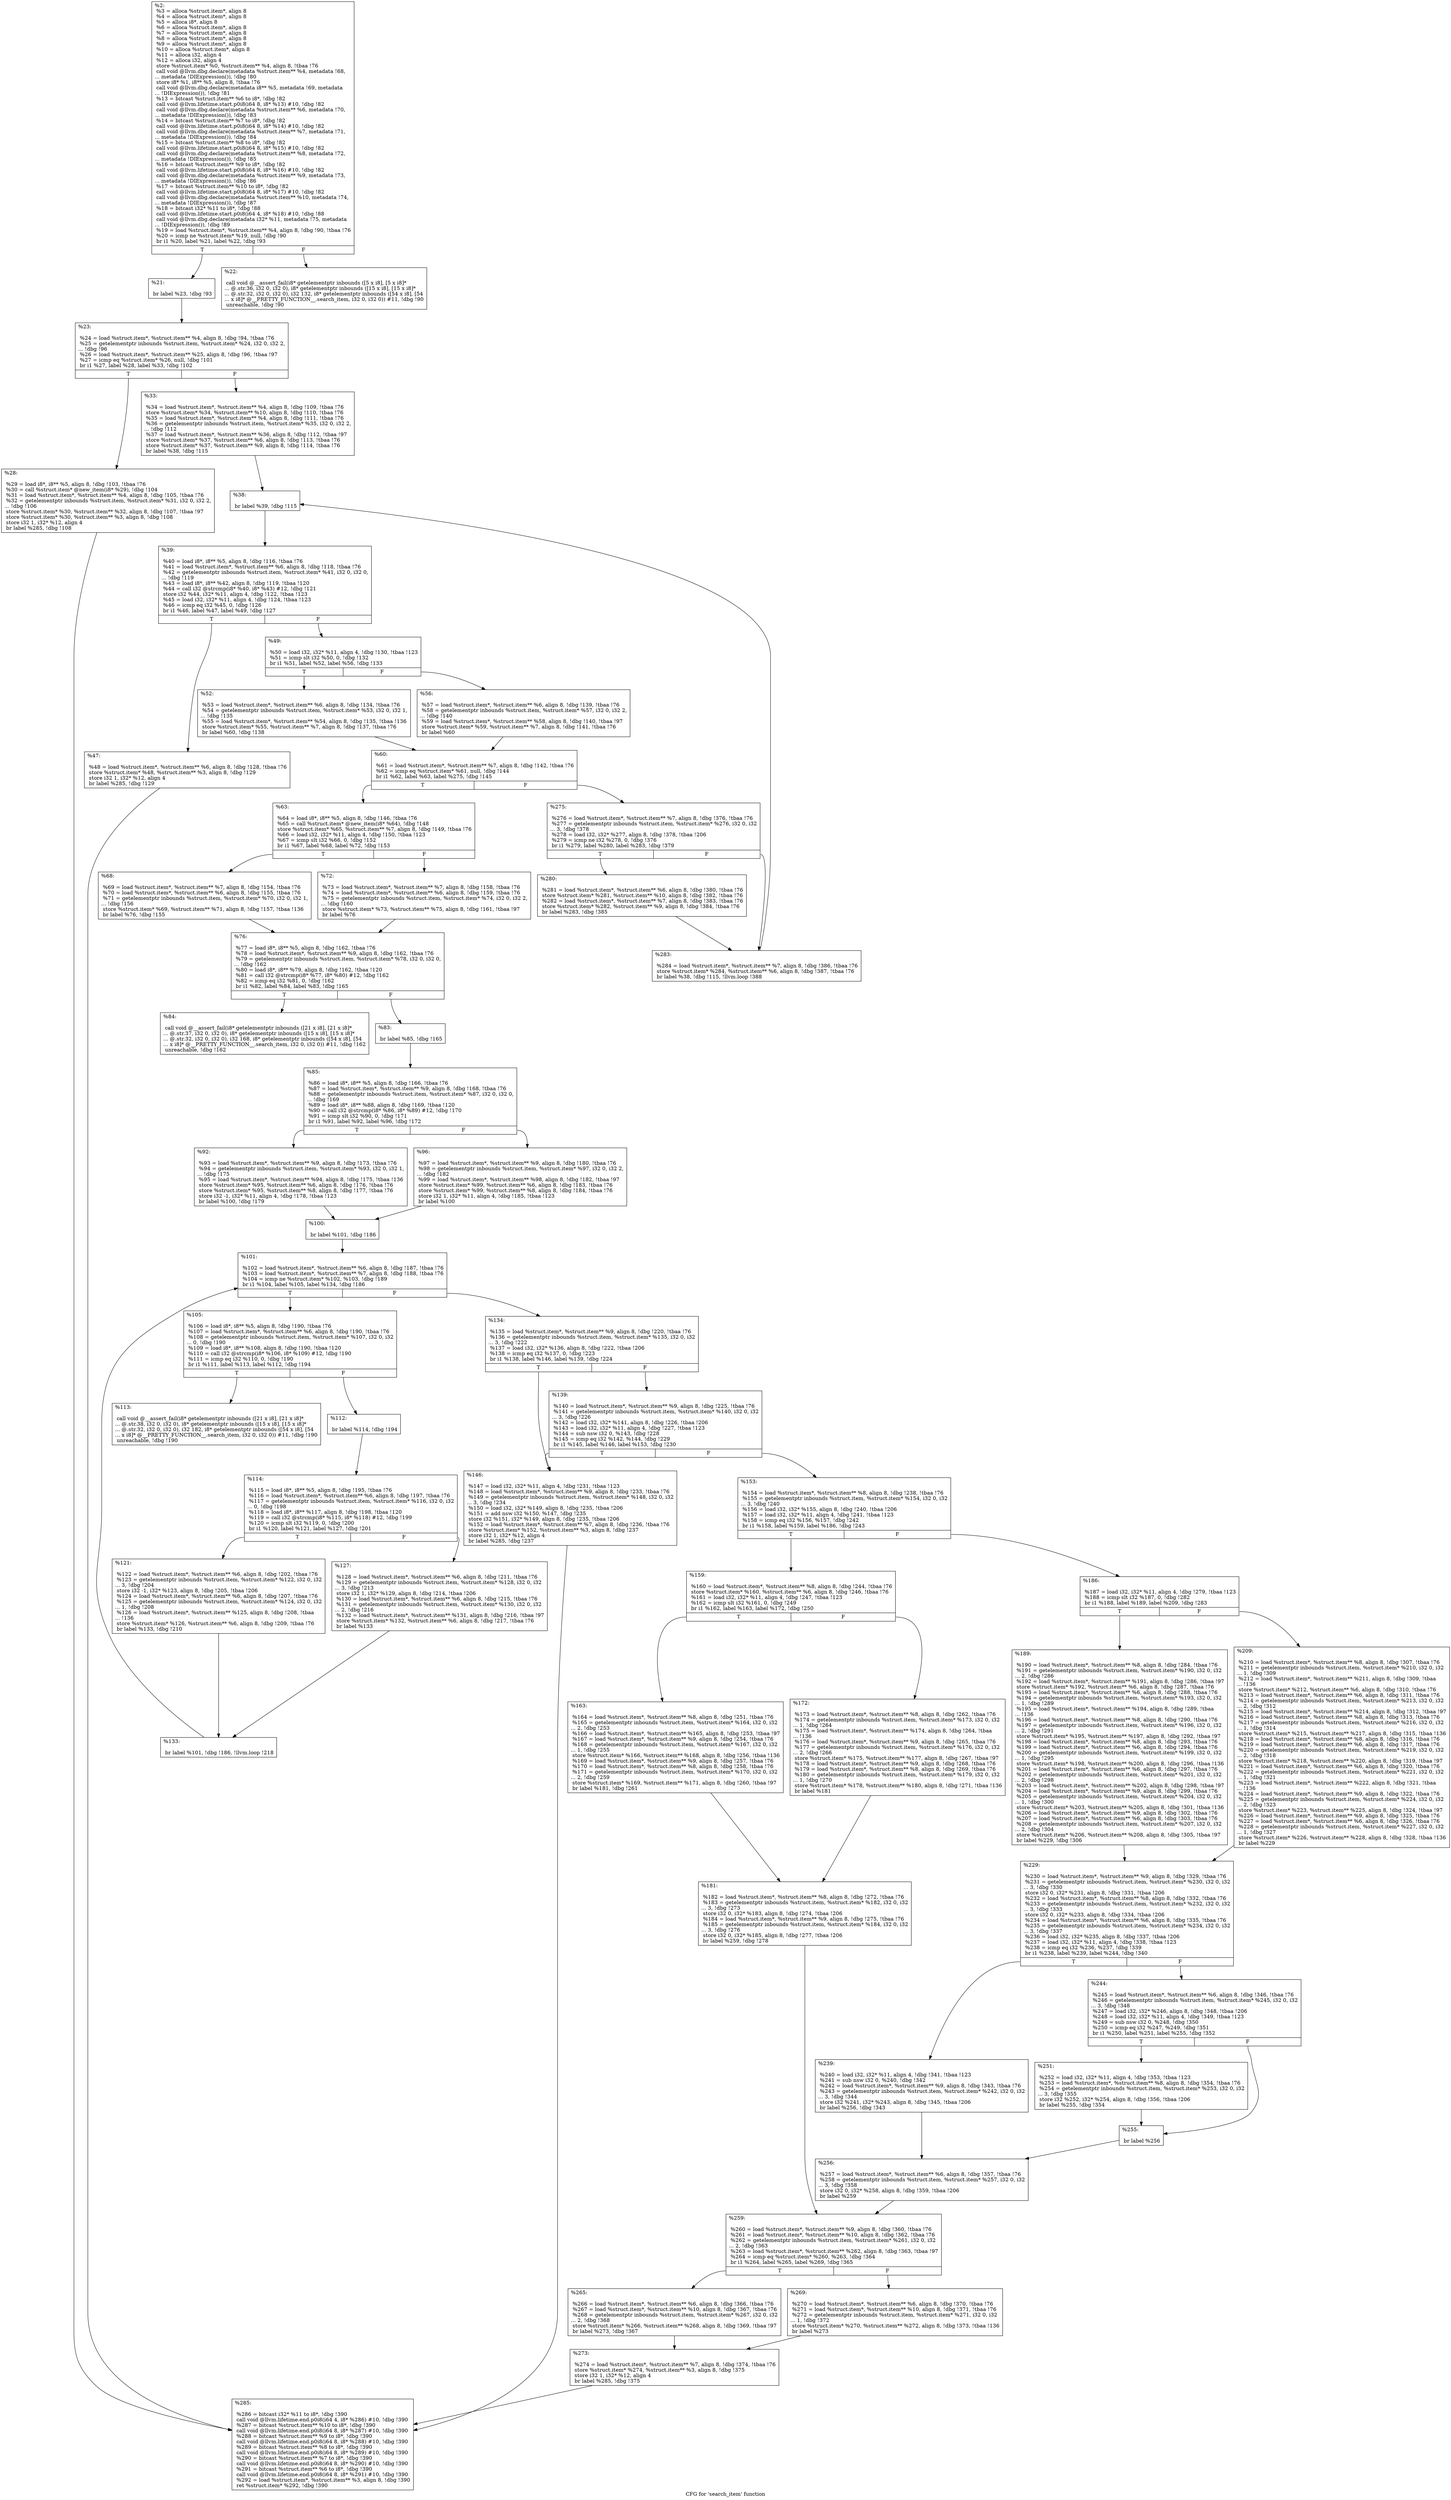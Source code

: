 digraph "CFG for 'search_item' function" {
	label="CFG for 'search_item' function";

	Node0x2848420 [shape=record,label="{%2:\l  %3 = alloca %struct.item*, align 8\l  %4 = alloca %struct.item*, align 8\l  %5 = alloca i8*, align 8\l  %6 = alloca %struct.item*, align 8\l  %7 = alloca %struct.item*, align 8\l  %8 = alloca %struct.item*, align 8\l  %9 = alloca %struct.item*, align 8\l  %10 = alloca %struct.item*, align 8\l  %11 = alloca i32, align 4\l  %12 = alloca i32, align 4\l  store %struct.item* %0, %struct.item** %4, align 8, !tbaa !76\l  call void @llvm.dbg.declare(metadata %struct.item** %4, metadata !68,\l... metadata !DIExpression()), !dbg !80\l  store i8* %1, i8** %5, align 8, !tbaa !76\l  call void @llvm.dbg.declare(metadata i8** %5, metadata !69, metadata\l... !DIExpression()), !dbg !81\l  %13 = bitcast %struct.item** %6 to i8*, !dbg !82\l  call void @llvm.lifetime.start.p0i8(i64 8, i8* %13) #10, !dbg !82\l  call void @llvm.dbg.declare(metadata %struct.item** %6, metadata !70,\l... metadata !DIExpression()), !dbg !83\l  %14 = bitcast %struct.item** %7 to i8*, !dbg !82\l  call void @llvm.lifetime.start.p0i8(i64 8, i8* %14) #10, !dbg !82\l  call void @llvm.dbg.declare(metadata %struct.item** %7, metadata !71,\l... metadata !DIExpression()), !dbg !84\l  %15 = bitcast %struct.item** %8 to i8*, !dbg !82\l  call void @llvm.lifetime.start.p0i8(i64 8, i8* %15) #10, !dbg !82\l  call void @llvm.dbg.declare(metadata %struct.item** %8, metadata !72,\l... metadata !DIExpression()), !dbg !85\l  %16 = bitcast %struct.item** %9 to i8*, !dbg !82\l  call void @llvm.lifetime.start.p0i8(i64 8, i8* %16) #10, !dbg !82\l  call void @llvm.dbg.declare(metadata %struct.item** %9, metadata !73,\l... metadata !DIExpression()), !dbg !86\l  %17 = bitcast %struct.item** %10 to i8*, !dbg !82\l  call void @llvm.lifetime.start.p0i8(i64 8, i8* %17) #10, !dbg !82\l  call void @llvm.dbg.declare(metadata %struct.item** %10, metadata !74,\l... metadata !DIExpression()), !dbg !87\l  %18 = bitcast i32* %11 to i8*, !dbg !88\l  call void @llvm.lifetime.start.p0i8(i64 4, i8* %18) #10, !dbg !88\l  call void @llvm.dbg.declare(metadata i32* %11, metadata !75, metadata\l... !DIExpression()), !dbg !89\l  %19 = load %struct.item*, %struct.item** %4, align 8, !dbg !90, !tbaa !76\l  %20 = icmp ne %struct.item* %19, null, !dbg !90\l  br i1 %20, label %21, label %22, !dbg !93\l|{<s0>T|<s1>F}}"];
	Node0x2848420:s0 -> Node0x28486a0;
	Node0x2848420:s1 -> Node0x28486f0;
	Node0x28486a0 [shape=record,label="{%21:\l\l  br label %23, !dbg !93\l}"];
	Node0x28486a0 -> Node0x2848740;
	Node0x28486f0 [shape=record,label="{%22:\l\l  call void @__assert_fail(i8* getelementptr inbounds ([5 x i8], [5 x i8]*\l... @.str.36, i32 0, i32 0), i8* getelementptr inbounds ([15 x i8], [15 x i8]*\l... @.str.32, i32 0, i32 0), i32 132, i8* getelementptr inbounds ([54 x i8], [54\l... x i8]* @__PRETTY_FUNCTION__.search_item, i32 0, i32 0)) #11, !dbg !90\l  unreachable, !dbg !90\l}"];
	Node0x2848740 [shape=record,label="{%23:\l\l  %24 = load %struct.item*, %struct.item** %4, align 8, !dbg !94, !tbaa !76\l  %25 = getelementptr inbounds %struct.item, %struct.item* %24, i32 0, i32 2,\l... !dbg !96\l  %26 = load %struct.item*, %struct.item** %25, align 8, !dbg !96, !tbaa !97\l  %27 = icmp eq %struct.item* %26, null, !dbg !101\l  br i1 %27, label %28, label %33, !dbg !102\l|{<s0>T|<s1>F}}"];
	Node0x2848740:s0 -> Node0x2848790;
	Node0x2848740:s1 -> Node0x28487e0;
	Node0x2848790 [shape=record,label="{%28:\l\l  %29 = load i8*, i8** %5, align 8, !dbg !103, !tbaa !76\l  %30 = call %struct.item* @new_item(i8* %29), !dbg !104\l  %31 = load %struct.item*, %struct.item** %4, align 8, !dbg !105, !tbaa !76\l  %32 = getelementptr inbounds %struct.item, %struct.item* %31, i32 0, i32 2,\l... !dbg !106\l  store %struct.item* %30, %struct.item** %32, align 8, !dbg !107, !tbaa !97\l  store %struct.item* %30, %struct.item** %3, align 8, !dbg !108\l  store i32 1, i32* %12, align 4\l  br label %285, !dbg !108\l}"];
	Node0x2848790 -> Node0x2849780;
	Node0x28487e0 [shape=record,label="{%33:\l\l  %34 = load %struct.item*, %struct.item** %4, align 8, !dbg !109, !tbaa !76\l  store %struct.item* %34, %struct.item** %10, align 8, !dbg !110, !tbaa !76\l  %35 = load %struct.item*, %struct.item** %4, align 8, !dbg !111, !tbaa !76\l  %36 = getelementptr inbounds %struct.item, %struct.item* %35, i32 0, i32 2,\l... !dbg !112\l  %37 = load %struct.item*, %struct.item** %36, align 8, !dbg !112, !tbaa !97\l  store %struct.item* %37, %struct.item** %6, align 8, !dbg !113, !tbaa !76\l  store %struct.item* %37, %struct.item** %9, align 8, !dbg !114, !tbaa !76\l  br label %38, !dbg !115\l}"];
	Node0x28487e0 -> Node0x2848830;
	Node0x2848830 [shape=record,label="{%38:\l\l  br label %39, !dbg !115\l}"];
	Node0x2848830 -> Node0x2848880;
	Node0x2848880 [shape=record,label="{%39:\l\l  %40 = load i8*, i8** %5, align 8, !dbg !116, !tbaa !76\l  %41 = load %struct.item*, %struct.item** %6, align 8, !dbg !118, !tbaa !76\l  %42 = getelementptr inbounds %struct.item, %struct.item* %41, i32 0, i32 0,\l... !dbg !119\l  %43 = load i8*, i8** %42, align 8, !dbg !119, !tbaa !120\l  %44 = call i32 @strcmp(i8* %40, i8* %43) #12, !dbg !121\l  store i32 %44, i32* %11, align 4, !dbg !122, !tbaa !123\l  %45 = load i32, i32* %11, align 4, !dbg !124, !tbaa !123\l  %46 = icmp eq i32 %45, 0, !dbg !126\l  br i1 %46, label %47, label %49, !dbg !127\l|{<s0>T|<s1>F}}"];
	Node0x2848880:s0 -> Node0x28488d0;
	Node0x2848880:s1 -> Node0x2848920;
	Node0x28488d0 [shape=record,label="{%47:\l\l  %48 = load %struct.item*, %struct.item** %6, align 8, !dbg !128, !tbaa !76\l  store %struct.item* %48, %struct.item** %3, align 8, !dbg !129\l  store i32 1, i32* %12, align 4\l  br label %285, !dbg !129\l}"];
	Node0x28488d0 -> Node0x2849780;
	Node0x2848920 [shape=record,label="{%49:\l\l  %50 = load i32, i32* %11, align 4, !dbg !130, !tbaa !123\l  %51 = icmp slt i32 %50, 0, !dbg !132\l  br i1 %51, label %52, label %56, !dbg !133\l|{<s0>T|<s1>F}}"];
	Node0x2848920:s0 -> Node0x2848970;
	Node0x2848920:s1 -> Node0x28489c0;
	Node0x2848970 [shape=record,label="{%52:\l\l  %53 = load %struct.item*, %struct.item** %6, align 8, !dbg !134, !tbaa !76\l  %54 = getelementptr inbounds %struct.item, %struct.item* %53, i32 0, i32 1,\l... !dbg !135\l  %55 = load %struct.item*, %struct.item** %54, align 8, !dbg !135, !tbaa !136\l  store %struct.item* %55, %struct.item** %7, align 8, !dbg !137, !tbaa !76\l  br label %60, !dbg !138\l}"];
	Node0x2848970 -> Node0x2848a10;
	Node0x28489c0 [shape=record,label="{%56:\l\l  %57 = load %struct.item*, %struct.item** %6, align 8, !dbg !139, !tbaa !76\l  %58 = getelementptr inbounds %struct.item, %struct.item* %57, i32 0, i32 2,\l... !dbg !140\l  %59 = load %struct.item*, %struct.item** %58, align 8, !dbg !140, !tbaa !97\l  store %struct.item* %59, %struct.item** %7, align 8, !dbg !141, !tbaa !76\l  br label %60\l}"];
	Node0x28489c0 -> Node0x2848a10;
	Node0x2848a10 [shape=record,label="{%60:\l\l  %61 = load %struct.item*, %struct.item** %7, align 8, !dbg !142, !tbaa !76\l  %62 = icmp eq %struct.item* %61, null, !dbg !144\l  br i1 %62, label %63, label %275, !dbg !145\l|{<s0>T|<s1>F}}"];
	Node0x2848a10:s0 -> Node0x2848a60;
	Node0x2848a10:s1 -> Node0x2849690;
	Node0x2848a60 [shape=record,label="{%63:\l\l  %64 = load i8*, i8** %5, align 8, !dbg !146, !tbaa !76\l  %65 = call %struct.item* @new_item(i8* %64), !dbg !148\l  store %struct.item* %65, %struct.item** %7, align 8, !dbg !149, !tbaa !76\l  %66 = load i32, i32* %11, align 4, !dbg !150, !tbaa !123\l  %67 = icmp slt i32 %66, 0, !dbg !152\l  br i1 %67, label %68, label %72, !dbg !153\l|{<s0>T|<s1>F}}"];
	Node0x2848a60:s0 -> Node0x2848ab0;
	Node0x2848a60:s1 -> Node0x2848b00;
	Node0x2848ab0 [shape=record,label="{%68:\l\l  %69 = load %struct.item*, %struct.item** %7, align 8, !dbg !154, !tbaa !76\l  %70 = load %struct.item*, %struct.item** %6, align 8, !dbg !155, !tbaa !76\l  %71 = getelementptr inbounds %struct.item, %struct.item* %70, i32 0, i32 1,\l... !dbg !156\l  store %struct.item* %69, %struct.item** %71, align 8, !dbg !157, !tbaa !136\l  br label %76, !dbg !155\l}"];
	Node0x2848ab0 -> Node0x2848b50;
	Node0x2848b00 [shape=record,label="{%72:\l\l  %73 = load %struct.item*, %struct.item** %7, align 8, !dbg !158, !tbaa !76\l  %74 = load %struct.item*, %struct.item** %6, align 8, !dbg !159, !tbaa !76\l  %75 = getelementptr inbounds %struct.item, %struct.item* %74, i32 0, i32 2,\l... !dbg !160\l  store %struct.item* %73, %struct.item** %75, align 8, !dbg !161, !tbaa !97\l  br label %76\l}"];
	Node0x2848b00 -> Node0x2848b50;
	Node0x2848b50 [shape=record,label="{%76:\l\l  %77 = load i8*, i8** %5, align 8, !dbg !162, !tbaa !76\l  %78 = load %struct.item*, %struct.item** %9, align 8, !dbg !162, !tbaa !76\l  %79 = getelementptr inbounds %struct.item, %struct.item* %78, i32 0, i32 0,\l... !dbg !162\l  %80 = load i8*, i8** %79, align 8, !dbg !162, !tbaa !120\l  %81 = call i32 @strcmp(i8* %77, i8* %80) #12, !dbg !162\l  %82 = icmp eq i32 %81, 0, !dbg !162\l  br i1 %82, label %84, label %83, !dbg !165\l|{<s0>T|<s1>F}}"];
	Node0x2848b50:s0 -> Node0x2848bf0;
	Node0x2848b50:s1 -> Node0x2848ba0;
	Node0x2848ba0 [shape=record,label="{%83:\l\l  br label %85, !dbg !165\l}"];
	Node0x2848ba0 -> Node0x2848c40;
	Node0x2848bf0 [shape=record,label="{%84:\l\l  call void @__assert_fail(i8* getelementptr inbounds ([21 x i8], [21 x i8]*\l... @.str.37, i32 0, i32 0), i8* getelementptr inbounds ([15 x i8], [15 x i8]*\l... @.str.32, i32 0, i32 0), i32 168, i8* getelementptr inbounds ([54 x i8], [54\l... x i8]* @__PRETTY_FUNCTION__.search_item, i32 0, i32 0)) #11, !dbg !162\l  unreachable, !dbg !162\l}"];
	Node0x2848c40 [shape=record,label="{%85:\l\l  %86 = load i8*, i8** %5, align 8, !dbg !166, !tbaa !76\l  %87 = load %struct.item*, %struct.item** %9, align 8, !dbg !168, !tbaa !76\l  %88 = getelementptr inbounds %struct.item, %struct.item* %87, i32 0, i32 0,\l... !dbg !169\l  %89 = load i8*, i8** %88, align 8, !dbg !169, !tbaa !120\l  %90 = call i32 @strcmp(i8* %86, i8* %89) #12, !dbg !170\l  %91 = icmp slt i32 %90, 0, !dbg !171\l  br i1 %91, label %92, label %96, !dbg !172\l|{<s0>T|<s1>F}}"];
	Node0x2848c40:s0 -> Node0x2848c90;
	Node0x2848c40:s1 -> Node0x2848ce0;
	Node0x2848c90 [shape=record,label="{%92:\l\l  %93 = load %struct.item*, %struct.item** %9, align 8, !dbg !173, !tbaa !76\l  %94 = getelementptr inbounds %struct.item, %struct.item* %93, i32 0, i32 1,\l... !dbg !175\l  %95 = load %struct.item*, %struct.item** %94, align 8, !dbg !175, !tbaa !136\l  store %struct.item* %95, %struct.item** %6, align 8, !dbg !176, !tbaa !76\l  store %struct.item* %95, %struct.item** %8, align 8, !dbg !177, !tbaa !76\l  store i32 -1, i32* %11, align 4, !dbg !178, !tbaa !123\l  br label %100, !dbg !179\l}"];
	Node0x2848c90 -> Node0x2848d30;
	Node0x2848ce0 [shape=record,label="{%96:\l\l  %97 = load %struct.item*, %struct.item** %9, align 8, !dbg !180, !tbaa !76\l  %98 = getelementptr inbounds %struct.item, %struct.item* %97, i32 0, i32 2,\l... !dbg !182\l  %99 = load %struct.item*, %struct.item** %98, align 8, !dbg !182, !tbaa !97\l  store %struct.item* %99, %struct.item** %6, align 8, !dbg !183, !tbaa !76\l  store %struct.item* %99, %struct.item** %8, align 8, !dbg !184, !tbaa !76\l  store i32 1, i32* %11, align 4, !dbg !185, !tbaa !123\l  br label %100\l}"];
	Node0x2848ce0 -> Node0x2848d30;
	Node0x2848d30 [shape=record,label="{%100:\l\l  br label %101, !dbg !186\l}"];
	Node0x2848d30 -> Node0x2848d80;
	Node0x2848d80 [shape=record,label="{%101:\l\l  %102 = load %struct.item*, %struct.item** %6, align 8, !dbg !187, !tbaa !76\l  %103 = load %struct.item*, %struct.item** %7, align 8, !dbg !188, !tbaa !76\l  %104 = icmp ne %struct.item* %102, %103, !dbg !189\l  br i1 %104, label %105, label %134, !dbg !186\l|{<s0>T|<s1>F}}"];
	Node0x2848d80:s0 -> Node0x2848dd0;
	Node0x2848d80:s1 -> Node0x2849000;
	Node0x2848dd0 [shape=record,label="{%105:\l\l  %106 = load i8*, i8** %5, align 8, !dbg !190, !tbaa !76\l  %107 = load %struct.item*, %struct.item** %6, align 8, !dbg !190, !tbaa !76\l  %108 = getelementptr inbounds %struct.item, %struct.item* %107, i32 0, i32\l... 0, !dbg !190\l  %109 = load i8*, i8** %108, align 8, !dbg !190, !tbaa !120\l  %110 = call i32 @strcmp(i8* %106, i8* %109) #12, !dbg !190\l  %111 = icmp eq i32 %110, 0, !dbg !190\l  br i1 %111, label %113, label %112, !dbg !194\l|{<s0>T|<s1>F}}"];
	Node0x2848dd0:s0 -> Node0x2848e70;
	Node0x2848dd0:s1 -> Node0x2848e20;
	Node0x2848e20 [shape=record,label="{%112:\l\l  br label %114, !dbg !194\l}"];
	Node0x2848e20 -> Node0x2848ec0;
	Node0x2848e70 [shape=record,label="{%113:\l\l  call void @__assert_fail(i8* getelementptr inbounds ([21 x i8], [21 x i8]*\l... @.str.38, i32 0, i32 0), i8* getelementptr inbounds ([15 x i8], [15 x i8]*\l... @.str.32, i32 0, i32 0), i32 182, i8* getelementptr inbounds ([54 x i8], [54\l... x i8]* @__PRETTY_FUNCTION__.search_item, i32 0, i32 0)) #11, !dbg !190\l  unreachable, !dbg !190\l}"];
	Node0x2848ec0 [shape=record,label="{%114:\l\l  %115 = load i8*, i8** %5, align 8, !dbg !195, !tbaa !76\l  %116 = load %struct.item*, %struct.item** %6, align 8, !dbg !197, !tbaa !76\l  %117 = getelementptr inbounds %struct.item, %struct.item* %116, i32 0, i32\l... 0, !dbg !198\l  %118 = load i8*, i8** %117, align 8, !dbg !198, !tbaa !120\l  %119 = call i32 @strcmp(i8* %115, i8* %118) #12, !dbg !199\l  %120 = icmp slt i32 %119, 0, !dbg !200\l  br i1 %120, label %121, label %127, !dbg !201\l|{<s0>T|<s1>F}}"];
	Node0x2848ec0:s0 -> Node0x2848f10;
	Node0x2848ec0:s1 -> Node0x2848f60;
	Node0x2848f10 [shape=record,label="{%121:\l\l  %122 = load %struct.item*, %struct.item** %6, align 8, !dbg !202, !tbaa !76\l  %123 = getelementptr inbounds %struct.item, %struct.item* %122, i32 0, i32\l... 3, !dbg !204\l  store i32 -1, i32* %123, align 8, !dbg !205, !tbaa !206\l  %124 = load %struct.item*, %struct.item** %6, align 8, !dbg !207, !tbaa !76\l  %125 = getelementptr inbounds %struct.item, %struct.item* %124, i32 0, i32\l... 1, !dbg !208\l  %126 = load %struct.item*, %struct.item** %125, align 8, !dbg !208, !tbaa\l... !136\l  store %struct.item* %126, %struct.item** %6, align 8, !dbg !209, !tbaa !76\l  br label %133, !dbg !210\l}"];
	Node0x2848f10 -> Node0x2848fb0;
	Node0x2848f60 [shape=record,label="{%127:\l\l  %128 = load %struct.item*, %struct.item** %6, align 8, !dbg !211, !tbaa !76\l  %129 = getelementptr inbounds %struct.item, %struct.item* %128, i32 0, i32\l... 3, !dbg !213\l  store i32 1, i32* %129, align 8, !dbg !214, !tbaa !206\l  %130 = load %struct.item*, %struct.item** %6, align 8, !dbg !215, !tbaa !76\l  %131 = getelementptr inbounds %struct.item, %struct.item* %130, i32 0, i32\l... 2, !dbg !216\l  %132 = load %struct.item*, %struct.item** %131, align 8, !dbg !216, !tbaa !97\l  store %struct.item* %132, %struct.item** %6, align 8, !dbg !217, !tbaa !76\l  br label %133\l}"];
	Node0x2848f60 -> Node0x2848fb0;
	Node0x2848fb0 [shape=record,label="{%133:\l\l  br label %101, !dbg !186, !llvm.loop !218\l}"];
	Node0x2848fb0 -> Node0x2848d80;
	Node0x2849000 [shape=record,label="{%134:\l\l  %135 = load %struct.item*, %struct.item** %9, align 8, !dbg !220, !tbaa !76\l  %136 = getelementptr inbounds %struct.item, %struct.item* %135, i32 0, i32\l... 3, !dbg !222\l  %137 = load i32, i32* %136, align 8, !dbg !222, !tbaa !206\l  %138 = icmp eq i32 %137, 0, !dbg !223\l  br i1 %138, label %146, label %139, !dbg !224\l|{<s0>T|<s1>F}}"];
	Node0x2849000:s0 -> Node0x28490a0;
	Node0x2849000:s1 -> Node0x2849050;
	Node0x2849050 [shape=record,label="{%139:\l\l  %140 = load %struct.item*, %struct.item** %9, align 8, !dbg !225, !tbaa !76\l  %141 = getelementptr inbounds %struct.item, %struct.item* %140, i32 0, i32\l... 3, !dbg !226\l  %142 = load i32, i32* %141, align 8, !dbg !226, !tbaa !206\l  %143 = load i32, i32* %11, align 4, !dbg !227, !tbaa !123\l  %144 = sub nsw i32 0, %143, !dbg !228\l  %145 = icmp eq i32 %142, %144, !dbg !229\l  br i1 %145, label %146, label %153, !dbg !230\l|{<s0>T|<s1>F}}"];
	Node0x2849050:s0 -> Node0x28490a0;
	Node0x2849050:s1 -> Node0x28490f0;
	Node0x28490a0 [shape=record,label="{%146:\l\l  %147 = load i32, i32* %11, align 4, !dbg !231, !tbaa !123\l  %148 = load %struct.item*, %struct.item** %9, align 8, !dbg !233, !tbaa !76\l  %149 = getelementptr inbounds %struct.item, %struct.item* %148, i32 0, i32\l... 3, !dbg !234\l  %150 = load i32, i32* %149, align 8, !dbg !235, !tbaa !206\l  %151 = add nsw i32 %150, %147, !dbg !235\l  store i32 %151, i32* %149, align 8, !dbg !235, !tbaa !206\l  %152 = load %struct.item*, %struct.item** %7, align 8, !dbg !236, !tbaa !76\l  store %struct.item* %152, %struct.item** %3, align 8, !dbg !237\l  store i32 1, i32* %12, align 4\l  br label %285, !dbg !237\l}"];
	Node0x28490a0 -> Node0x2849780;
	Node0x28490f0 [shape=record,label="{%153:\l\l  %154 = load %struct.item*, %struct.item** %8, align 8, !dbg !238, !tbaa !76\l  %155 = getelementptr inbounds %struct.item, %struct.item* %154, i32 0, i32\l... 3, !dbg !240\l  %156 = load i32, i32* %155, align 8, !dbg !240, !tbaa !206\l  %157 = load i32, i32* %11, align 4, !dbg !241, !tbaa !123\l  %158 = icmp eq i32 %156, %157, !dbg !242\l  br i1 %158, label %159, label %186, !dbg !243\l|{<s0>T|<s1>F}}"];
	Node0x28490f0:s0 -> Node0x2849140;
	Node0x28490f0:s1 -> Node0x2849280;
	Node0x2849140 [shape=record,label="{%159:\l\l  %160 = load %struct.item*, %struct.item** %8, align 8, !dbg !244, !tbaa !76\l  store %struct.item* %160, %struct.item** %6, align 8, !dbg !246, !tbaa !76\l  %161 = load i32, i32* %11, align 4, !dbg !247, !tbaa !123\l  %162 = icmp slt i32 %161, 0, !dbg !249\l  br i1 %162, label %163, label %172, !dbg !250\l|{<s0>T|<s1>F}}"];
	Node0x2849140:s0 -> Node0x2849190;
	Node0x2849140:s1 -> Node0x28491e0;
	Node0x2849190 [shape=record,label="{%163:\l\l  %164 = load %struct.item*, %struct.item** %8, align 8, !dbg !251, !tbaa !76\l  %165 = getelementptr inbounds %struct.item, %struct.item* %164, i32 0, i32\l... 2, !dbg !253\l  %166 = load %struct.item*, %struct.item** %165, align 8, !dbg !253, !tbaa !97\l  %167 = load %struct.item*, %struct.item** %9, align 8, !dbg !254, !tbaa !76\l  %168 = getelementptr inbounds %struct.item, %struct.item* %167, i32 0, i32\l... 1, !dbg !255\l  store %struct.item* %166, %struct.item** %168, align 8, !dbg !256, !tbaa !136\l  %169 = load %struct.item*, %struct.item** %9, align 8, !dbg !257, !tbaa !76\l  %170 = load %struct.item*, %struct.item** %8, align 8, !dbg !258, !tbaa !76\l  %171 = getelementptr inbounds %struct.item, %struct.item* %170, i32 0, i32\l... 2, !dbg !259\l  store %struct.item* %169, %struct.item** %171, align 8, !dbg !260, !tbaa !97\l  br label %181, !dbg !261\l}"];
	Node0x2849190 -> Node0x2849230;
	Node0x28491e0 [shape=record,label="{%172:\l\l  %173 = load %struct.item*, %struct.item** %8, align 8, !dbg !262, !tbaa !76\l  %174 = getelementptr inbounds %struct.item, %struct.item* %173, i32 0, i32\l... 1, !dbg !264\l  %175 = load %struct.item*, %struct.item** %174, align 8, !dbg !264, !tbaa\l... !136\l  %176 = load %struct.item*, %struct.item** %9, align 8, !dbg !265, !tbaa !76\l  %177 = getelementptr inbounds %struct.item, %struct.item* %176, i32 0, i32\l... 2, !dbg !266\l  store %struct.item* %175, %struct.item** %177, align 8, !dbg !267, !tbaa !97\l  %178 = load %struct.item*, %struct.item** %9, align 8, !dbg !268, !tbaa !76\l  %179 = load %struct.item*, %struct.item** %8, align 8, !dbg !269, !tbaa !76\l  %180 = getelementptr inbounds %struct.item, %struct.item* %179, i32 0, i32\l... 1, !dbg !270\l  store %struct.item* %178, %struct.item** %180, align 8, !dbg !271, !tbaa !136\l  br label %181\l}"];
	Node0x28491e0 -> Node0x2849230;
	Node0x2849230 [shape=record,label="{%181:\l\l  %182 = load %struct.item*, %struct.item** %8, align 8, !dbg !272, !tbaa !76\l  %183 = getelementptr inbounds %struct.item, %struct.item* %182, i32 0, i32\l... 3, !dbg !273\l  store i32 0, i32* %183, align 8, !dbg !274, !tbaa !206\l  %184 = load %struct.item*, %struct.item** %9, align 8, !dbg !275, !tbaa !76\l  %185 = getelementptr inbounds %struct.item, %struct.item* %184, i32 0, i32\l... 3, !dbg !276\l  store i32 0, i32* %185, align 8, !dbg !277, !tbaa !206\l  br label %259, !dbg !278\l}"];
	Node0x2849230 -> Node0x2849550;
	Node0x2849280 [shape=record,label="{%186:\l\l  %187 = load i32, i32* %11, align 4, !dbg !279, !tbaa !123\l  %188 = icmp slt i32 %187, 0, !dbg !282\l  br i1 %188, label %189, label %209, !dbg !283\l|{<s0>T|<s1>F}}"];
	Node0x2849280:s0 -> Node0x28492d0;
	Node0x2849280:s1 -> Node0x2849320;
	Node0x28492d0 [shape=record,label="{%189:\l\l  %190 = load %struct.item*, %struct.item** %8, align 8, !dbg !284, !tbaa !76\l  %191 = getelementptr inbounds %struct.item, %struct.item* %190, i32 0, i32\l... 2, !dbg !286\l  %192 = load %struct.item*, %struct.item** %191, align 8, !dbg !286, !tbaa !97\l  store %struct.item* %192, %struct.item** %6, align 8, !dbg !287, !tbaa !76\l  %193 = load %struct.item*, %struct.item** %6, align 8, !dbg !288, !tbaa !76\l  %194 = getelementptr inbounds %struct.item, %struct.item* %193, i32 0, i32\l... 1, !dbg !289\l  %195 = load %struct.item*, %struct.item** %194, align 8, !dbg !289, !tbaa\l... !136\l  %196 = load %struct.item*, %struct.item** %8, align 8, !dbg !290, !tbaa !76\l  %197 = getelementptr inbounds %struct.item, %struct.item* %196, i32 0, i32\l... 2, !dbg !291\l  store %struct.item* %195, %struct.item** %197, align 8, !dbg !292, !tbaa !97\l  %198 = load %struct.item*, %struct.item** %8, align 8, !dbg !293, !tbaa !76\l  %199 = load %struct.item*, %struct.item** %6, align 8, !dbg !294, !tbaa !76\l  %200 = getelementptr inbounds %struct.item, %struct.item* %199, i32 0, i32\l... 1, !dbg !295\l  store %struct.item* %198, %struct.item** %200, align 8, !dbg !296, !tbaa !136\l  %201 = load %struct.item*, %struct.item** %6, align 8, !dbg !297, !tbaa !76\l  %202 = getelementptr inbounds %struct.item, %struct.item* %201, i32 0, i32\l... 2, !dbg !298\l  %203 = load %struct.item*, %struct.item** %202, align 8, !dbg !298, !tbaa !97\l  %204 = load %struct.item*, %struct.item** %9, align 8, !dbg !299, !tbaa !76\l  %205 = getelementptr inbounds %struct.item, %struct.item* %204, i32 0, i32\l... 1, !dbg !300\l  store %struct.item* %203, %struct.item** %205, align 8, !dbg !301, !tbaa !136\l  %206 = load %struct.item*, %struct.item** %9, align 8, !dbg !302, !tbaa !76\l  %207 = load %struct.item*, %struct.item** %6, align 8, !dbg !303, !tbaa !76\l  %208 = getelementptr inbounds %struct.item, %struct.item* %207, i32 0, i32\l... 2, !dbg !304\l  store %struct.item* %206, %struct.item** %208, align 8, !dbg !305, !tbaa !97\l  br label %229, !dbg !306\l}"];
	Node0x28492d0 -> Node0x2849370;
	Node0x2849320 [shape=record,label="{%209:\l\l  %210 = load %struct.item*, %struct.item** %8, align 8, !dbg !307, !tbaa !76\l  %211 = getelementptr inbounds %struct.item, %struct.item* %210, i32 0, i32\l... 1, !dbg !309\l  %212 = load %struct.item*, %struct.item** %211, align 8, !dbg !309, !tbaa\l... !136\l  store %struct.item* %212, %struct.item** %6, align 8, !dbg !310, !tbaa !76\l  %213 = load %struct.item*, %struct.item** %6, align 8, !dbg !311, !tbaa !76\l  %214 = getelementptr inbounds %struct.item, %struct.item* %213, i32 0, i32\l... 2, !dbg !312\l  %215 = load %struct.item*, %struct.item** %214, align 8, !dbg !312, !tbaa !97\l  %216 = load %struct.item*, %struct.item** %8, align 8, !dbg !313, !tbaa !76\l  %217 = getelementptr inbounds %struct.item, %struct.item* %216, i32 0, i32\l... 1, !dbg !314\l  store %struct.item* %215, %struct.item** %217, align 8, !dbg !315, !tbaa !136\l  %218 = load %struct.item*, %struct.item** %8, align 8, !dbg !316, !tbaa !76\l  %219 = load %struct.item*, %struct.item** %6, align 8, !dbg !317, !tbaa !76\l  %220 = getelementptr inbounds %struct.item, %struct.item* %219, i32 0, i32\l... 2, !dbg !318\l  store %struct.item* %218, %struct.item** %220, align 8, !dbg !319, !tbaa !97\l  %221 = load %struct.item*, %struct.item** %6, align 8, !dbg !320, !tbaa !76\l  %222 = getelementptr inbounds %struct.item, %struct.item* %221, i32 0, i32\l... 1, !dbg !321\l  %223 = load %struct.item*, %struct.item** %222, align 8, !dbg !321, !tbaa\l... !136\l  %224 = load %struct.item*, %struct.item** %9, align 8, !dbg !322, !tbaa !76\l  %225 = getelementptr inbounds %struct.item, %struct.item* %224, i32 0, i32\l... 2, !dbg !323\l  store %struct.item* %223, %struct.item** %225, align 8, !dbg !324, !tbaa !97\l  %226 = load %struct.item*, %struct.item** %9, align 8, !dbg !325, !tbaa !76\l  %227 = load %struct.item*, %struct.item** %6, align 8, !dbg !326, !tbaa !76\l  %228 = getelementptr inbounds %struct.item, %struct.item* %227, i32 0, i32\l... 1, !dbg !327\l  store %struct.item* %226, %struct.item** %228, align 8, !dbg !328, !tbaa !136\l  br label %229\l}"];
	Node0x2849320 -> Node0x2849370;
	Node0x2849370 [shape=record,label="{%229:\l\l  %230 = load %struct.item*, %struct.item** %9, align 8, !dbg !329, !tbaa !76\l  %231 = getelementptr inbounds %struct.item, %struct.item* %230, i32 0, i32\l... 3, !dbg !330\l  store i32 0, i32* %231, align 8, !dbg !331, !tbaa !206\l  %232 = load %struct.item*, %struct.item** %8, align 8, !dbg !332, !tbaa !76\l  %233 = getelementptr inbounds %struct.item, %struct.item* %232, i32 0, i32\l... 3, !dbg !333\l  store i32 0, i32* %233, align 8, !dbg !334, !tbaa !206\l  %234 = load %struct.item*, %struct.item** %6, align 8, !dbg !335, !tbaa !76\l  %235 = getelementptr inbounds %struct.item, %struct.item* %234, i32 0, i32\l... 3, !dbg !337\l  %236 = load i32, i32* %235, align 8, !dbg !337, !tbaa !206\l  %237 = load i32, i32* %11, align 4, !dbg !338, !tbaa !123\l  %238 = icmp eq i32 %236, %237, !dbg !339\l  br i1 %238, label %239, label %244, !dbg !340\l|{<s0>T|<s1>F}}"];
	Node0x2849370:s0 -> Node0x28493c0;
	Node0x2849370:s1 -> Node0x2849410;
	Node0x28493c0 [shape=record,label="{%239:\l\l  %240 = load i32, i32* %11, align 4, !dbg !341, !tbaa !123\l  %241 = sub nsw i32 0, %240, !dbg !342\l  %242 = load %struct.item*, %struct.item** %9, align 8, !dbg !343, !tbaa !76\l  %243 = getelementptr inbounds %struct.item, %struct.item* %242, i32 0, i32\l... 3, !dbg !344\l  store i32 %241, i32* %243, align 8, !dbg !345, !tbaa !206\l  br label %256, !dbg !343\l}"];
	Node0x28493c0 -> Node0x2849500;
	Node0x2849410 [shape=record,label="{%244:\l\l  %245 = load %struct.item*, %struct.item** %6, align 8, !dbg !346, !tbaa !76\l  %246 = getelementptr inbounds %struct.item, %struct.item* %245, i32 0, i32\l... 3, !dbg !348\l  %247 = load i32, i32* %246, align 8, !dbg !348, !tbaa !206\l  %248 = load i32, i32* %11, align 4, !dbg !349, !tbaa !123\l  %249 = sub nsw i32 0, %248, !dbg !350\l  %250 = icmp eq i32 %247, %249, !dbg !351\l  br i1 %250, label %251, label %255, !dbg !352\l|{<s0>T|<s1>F}}"];
	Node0x2849410:s0 -> Node0x2849460;
	Node0x2849410:s1 -> Node0x28494b0;
	Node0x2849460 [shape=record,label="{%251:\l\l  %252 = load i32, i32* %11, align 4, !dbg !353, !tbaa !123\l  %253 = load %struct.item*, %struct.item** %8, align 8, !dbg !354, !tbaa !76\l  %254 = getelementptr inbounds %struct.item, %struct.item* %253, i32 0, i32\l... 3, !dbg !355\l  store i32 %252, i32* %254, align 8, !dbg !356, !tbaa !206\l  br label %255, !dbg !354\l}"];
	Node0x2849460 -> Node0x28494b0;
	Node0x28494b0 [shape=record,label="{%255:\l\l  br label %256\l}"];
	Node0x28494b0 -> Node0x2849500;
	Node0x2849500 [shape=record,label="{%256:\l\l  %257 = load %struct.item*, %struct.item** %6, align 8, !dbg !357, !tbaa !76\l  %258 = getelementptr inbounds %struct.item, %struct.item* %257, i32 0, i32\l... 3, !dbg !358\l  store i32 0, i32* %258, align 8, !dbg !359, !tbaa !206\l  br label %259\l}"];
	Node0x2849500 -> Node0x2849550;
	Node0x2849550 [shape=record,label="{%259:\l\l  %260 = load %struct.item*, %struct.item** %9, align 8, !dbg !360, !tbaa !76\l  %261 = load %struct.item*, %struct.item** %10, align 8, !dbg !362, !tbaa !76\l  %262 = getelementptr inbounds %struct.item, %struct.item* %261, i32 0, i32\l... 2, !dbg !363\l  %263 = load %struct.item*, %struct.item** %262, align 8, !dbg !363, !tbaa !97\l  %264 = icmp eq %struct.item* %260, %263, !dbg !364\l  br i1 %264, label %265, label %269, !dbg !365\l|{<s0>T|<s1>F}}"];
	Node0x2849550:s0 -> Node0x28495a0;
	Node0x2849550:s1 -> Node0x28495f0;
	Node0x28495a0 [shape=record,label="{%265:\l\l  %266 = load %struct.item*, %struct.item** %6, align 8, !dbg !366, !tbaa !76\l  %267 = load %struct.item*, %struct.item** %10, align 8, !dbg !367, !tbaa !76\l  %268 = getelementptr inbounds %struct.item, %struct.item* %267, i32 0, i32\l... 2, !dbg !368\l  store %struct.item* %266, %struct.item** %268, align 8, !dbg !369, !tbaa !97\l  br label %273, !dbg !367\l}"];
	Node0x28495a0 -> Node0x2849640;
	Node0x28495f0 [shape=record,label="{%269:\l\l  %270 = load %struct.item*, %struct.item** %6, align 8, !dbg !370, !tbaa !76\l  %271 = load %struct.item*, %struct.item** %10, align 8, !dbg !371, !tbaa !76\l  %272 = getelementptr inbounds %struct.item, %struct.item* %271, i32 0, i32\l... 1, !dbg !372\l  store %struct.item* %270, %struct.item** %272, align 8, !dbg !373, !tbaa !136\l  br label %273\l}"];
	Node0x28495f0 -> Node0x2849640;
	Node0x2849640 [shape=record,label="{%273:\l\l  %274 = load %struct.item*, %struct.item** %7, align 8, !dbg !374, !tbaa !76\l  store %struct.item* %274, %struct.item** %3, align 8, !dbg !375\l  store i32 1, i32* %12, align 4\l  br label %285, !dbg !375\l}"];
	Node0x2849640 -> Node0x2849780;
	Node0x2849690 [shape=record,label="{%275:\l\l  %276 = load %struct.item*, %struct.item** %7, align 8, !dbg !376, !tbaa !76\l  %277 = getelementptr inbounds %struct.item, %struct.item* %276, i32 0, i32\l... 3, !dbg !378\l  %278 = load i32, i32* %277, align 8, !dbg !378, !tbaa !206\l  %279 = icmp ne i32 %278, 0, !dbg !376\l  br i1 %279, label %280, label %283, !dbg !379\l|{<s0>T|<s1>F}}"];
	Node0x2849690:s0 -> Node0x28496e0;
	Node0x2849690:s1 -> Node0x2849730;
	Node0x28496e0 [shape=record,label="{%280:\l\l  %281 = load %struct.item*, %struct.item** %6, align 8, !dbg !380, !tbaa !76\l  store %struct.item* %281, %struct.item** %10, align 8, !dbg !382, !tbaa !76\l  %282 = load %struct.item*, %struct.item** %7, align 8, !dbg !383, !tbaa !76\l  store %struct.item* %282, %struct.item** %9, align 8, !dbg !384, !tbaa !76\l  br label %283, !dbg !385\l}"];
	Node0x28496e0 -> Node0x2849730;
	Node0x2849730 [shape=record,label="{%283:\l\l  %284 = load %struct.item*, %struct.item** %7, align 8, !dbg !386, !tbaa !76\l  store %struct.item* %284, %struct.item** %6, align 8, !dbg !387, !tbaa !76\l  br label %38, !dbg !115, !llvm.loop !388\l}"];
	Node0x2849730 -> Node0x2848830;
	Node0x2849780 [shape=record,label="{%285:\l\l  %286 = bitcast i32* %11 to i8*, !dbg !390\l  call void @llvm.lifetime.end.p0i8(i64 4, i8* %286) #10, !dbg !390\l  %287 = bitcast %struct.item** %10 to i8*, !dbg !390\l  call void @llvm.lifetime.end.p0i8(i64 8, i8* %287) #10, !dbg !390\l  %288 = bitcast %struct.item** %9 to i8*, !dbg !390\l  call void @llvm.lifetime.end.p0i8(i64 8, i8* %288) #10, !dbg !390\l  %289 = bitcast %struct.item** %8 to i8*, !dbg !390\l  call void @llvm.lifetime.end.p0i8(i64 8, i8* %289) #10, !dbg !390\l  %290 = bitcast %struct.item** %7 to i8*, !dbg !390\l  call void @llvm.lifetime.end.p0i8(i64 8, i8* %290) #10, !dbg !390\l  %291 = bitcast %struct.item** %6 to i8*, !dbg !390\l  call void @llvm.lifetime.end.p0i8(i64 8, i8* %291) #10, !dbg !390\l  %292 = load %struct.item*, %struct.item** %3, align 8, !dbg !390\l  ret %struct.item* %292, !dbg !390\l}"];
}

